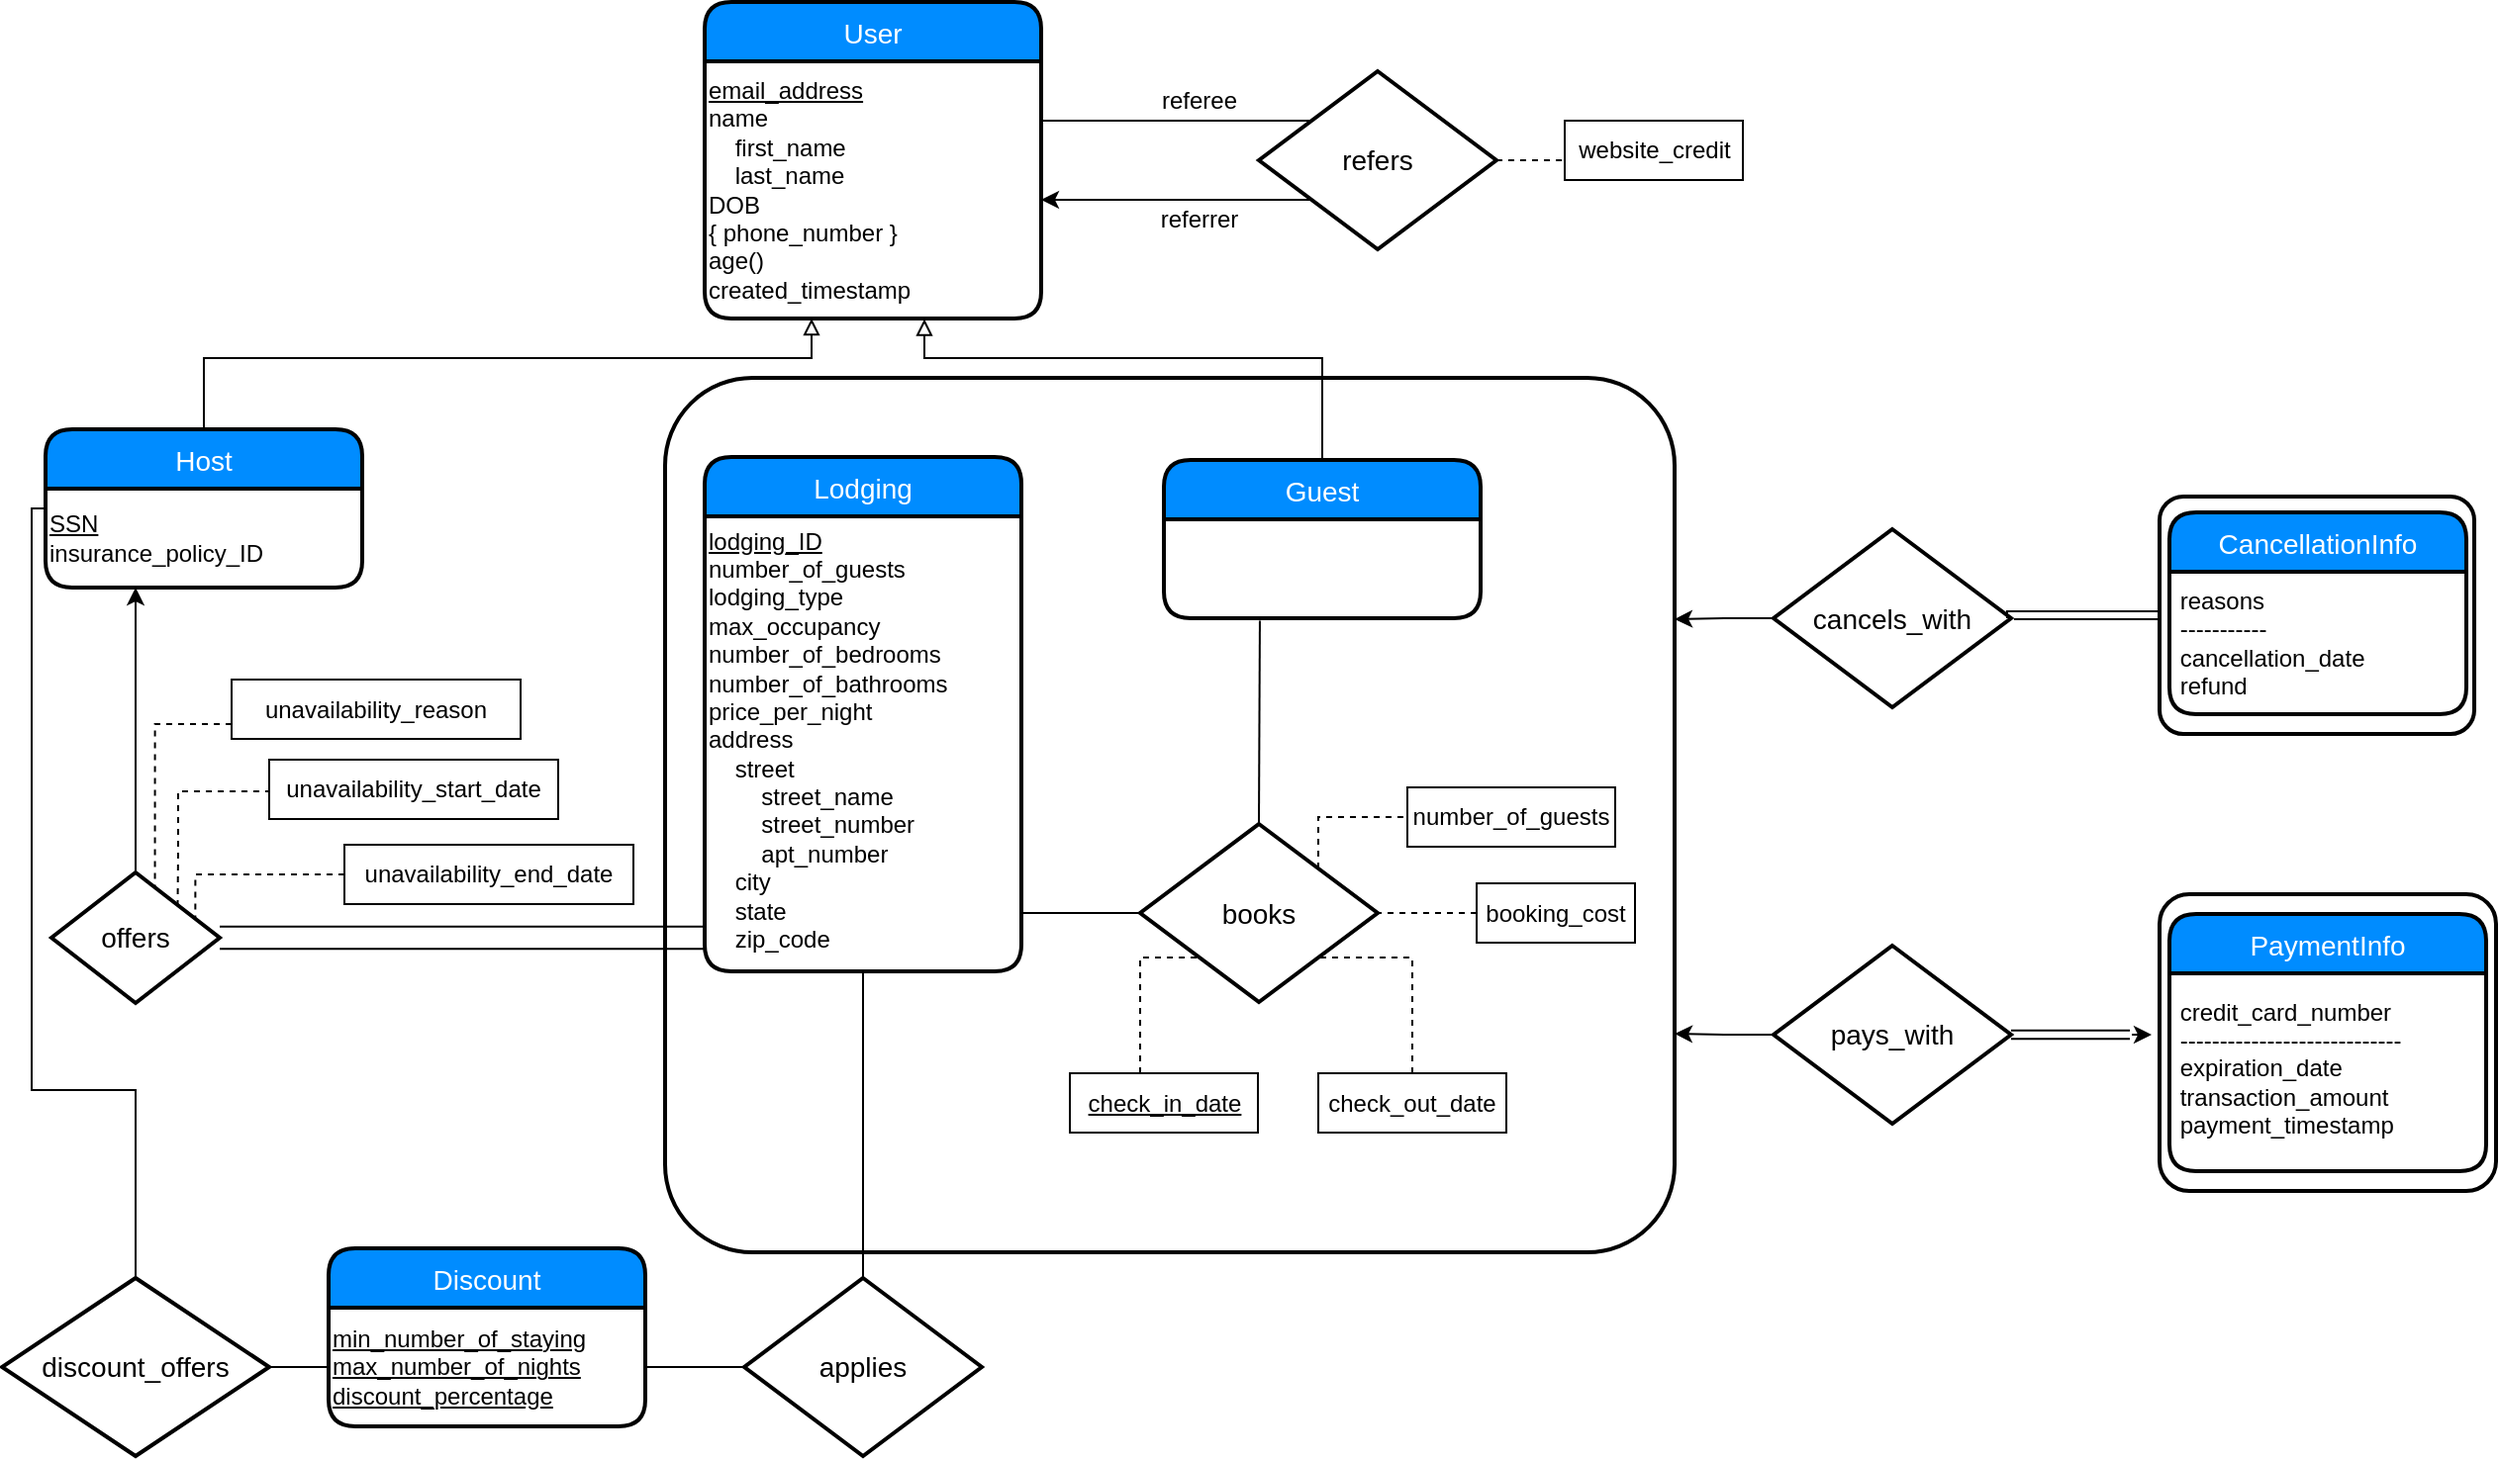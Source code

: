 <mxfile pages="1" version="11.2.8" type="device"><diagram id="JPOuRVR71jeaVw89HqZT" name="Page-1"><mxGraphModel dx="1656" dy="825" grid="1" gridSize="10" guides="1" tooltips="1" connect="1" arrows="1" fold="1" page="1" pageScale="1" pageWidth="850" pageHeight="1100" math="0" shadow="0"><root><mxCell id="0"/><mxCell id="1" parent="0"/><mxCell id="rwNLBFOW0vUBxR0WugQx-22" value="" style="strokeWidth=2;rounded=1;arcSize=10;whiteSpace=wrap;html=1;align=center;fontSize=14;" parent="1" vertex="1"><mxGeometry x="350" y="210" width="510" height="442" as="geometry"/></mxCell><mxCell id="rwNLBFOW0vUBxR0WugQx-1" value="User" style="swimlane;childLayout=stackLayout;horizontal=1;startSize=30;horizontalStack=0;fillColor=#008cff;fontColor=#FFFFFF;rounded=1;fontSize=14;fontStyle=0;strokeWidth=2;resizeParent=0;resizeLast=1;shadow=0;dashed=0;align=center;" parent="1" vertex="1"><mxGeometry x="370" y="20" width="170" height="160" as="geometry"/></mxCell><mxCell id="JcDfdtM9lfuZXss68K-x-2" value="&lt;u&gt;email_address&lt;/u&gt;&lt;br&gt;name&lt;br&gt;&amp;nbsp; &amp;nbsp; first_name&lt;br&gt;&amp;nbsp; &amp;nbsp; last_name&lt;br&gt;DOB&lt;br&gt;{ phone_number }&lt;br&gt;age()&lt;br&gt;created_timestamp" style="text;strokeColor=none;fillColor=none;html=1;whiteSpace=wrap;verticalAlign=middle;overflow=hidden;" parent="rwNLBFOW0vUBxR0WugQx-1" vertex="1"><mxGeometry y="30" width="170" height="130" as="geometry"/></mxCell><mxCell id="rwNLBFOW0vUBxR0WugQx-26" style="edgeStyle=orthogonalEdgeStyle;rounded=0;orthogonalLoop=1;jettySize=auto;html=1;endArrow=block;endFill=0;" parent="1" source="rwNLBFOW0vUBxR0WugQx-3" edge="1"><mxGeometry relative="1" as="geometry"><Array as="points"><mxPoint x="250" y="200"/><mxPoint x="424" y="200"/><mxPoint x="424" y="180"/></Array><mxPoint x="424" y="180" as="targetPoint"/></mxGeometry></mxCell><mxCell id="rwNLBFOW0vUBxR0WugQx-3" value="Host" style="swimlane;childLayout=stackLayout;horizontal=1;startSize=30;horizontalStack=0;fillColor=#008cff;fontColor=#FFFFFF;rounded=1;fontSize=14;fontStyle=0;strokeWidth=2;resizeParent=0;resizeLast=1;shadow=0;dashed=0;align=center;" parent="1" vertex="1"><mxGeometry x="37" y="236" width="160" height="80" as="geometry"/></mxCell><mxCell id="JcDfdtM9lfuZXss68K-x-4" value="&lt;div&gt;&lt;u&gt;SSN&lt;/u&gt;&lt;/div&gt;&lt;div&gt;insurance_policy_ID&lt;/div&gt;" style="text;strokeColor=none;fillColor=none;html=1;whiteSpace=wrap;verticalAlign=middle;overflow=hidden;" parent="rwNLBFOW0vUBxR0WugQx-3" vertex="1"><mxGeometry y="30" width="160" height="50" as="geometry"/></mxCell><mxCell id="rwNLBFOW0vUBxR0WugQx-25" style="edgeStyle=orthogonalEdgeStyle;rounded=0;orthogonalLoop=1;jettySize=auto;html=1;entryX=0.653;entryY=1.002;entryDx=0;entryDy=0;endArrow=block;endFill=0;entryPerimeter=0;" parent="1" source="rwNLBFOW0vUBxR0WugQx-4" target="JcDfdtM9lfuZXss68K-x-2" edge="1"><mxGeometry relative="1" as="geometry"><Array as="points"><mxPoint x="682" y="200"/><mxPoint x="481" y="200"/></Array></mxGeometry></mxCell><mxCell id="rwNLBFOW0vUBxR0WugQx-30" style="edgeStyle=orthogonalEdgeStyle;rounded=0;orthogonalLoop=1;jettySize=auto;html=1;exitX=0.303;exitY=1.024;exitDx=0;exitDy=0;entryX=0.5;entryY=0;entryDx=0;entryDy=0;endArrow=none;endFill=0;startArrow=none;startFill=0;exitPerimeter=0;" parent="1" source="0zxg8KfbJcsW5v7jGUJL-1" target="rwNLBFOW0vUBxR0WugQx-13" edge="1"><mxGeometry relative="1" as="geometry"><Array as="points"><mxPoint x="650" y="333"/></Array></mxGeometry></mxCell><mxCell id="rwNLBFOW0vUBxR0WugQx-4" value="Guest" style="swimlane;childLayout=stackLayout;horizontal=1;startSize=30;horizontalStack=0;fillColor=#008cff;fontColor=#FFFFFF;rounded=1;fontSize=14;fontStyle=0;strokeWidth=2;resizeParent=0;resizeLast=1;shadow=0;dashed=0;align=center;" parent="1" vertex="1"><mxGeometry x="602" y="251.5" width="160" height="80" as="geometry"/></mxCell><mxCell id="0zxg8KfbJcsW5v7jGUJL-1" value="&lt;div&gt;&lt;br&gt;&lt;/div&gt;" style="text;strokeColor=none;fillColor=none;html=1;whiteSpace=wrap;verticalAlign=middle;overflow=hidden;" vertex="1" parent="rwNLBFOW0vUBxR0WugQx-4"><mxGeometry y="30" width="160" height="50" as="geometry"/></mxCell><mxCell id="rwNLBFOW0vUBxR0WugQx-5" value="Discount" style="swimlane;childLayout=stackLayout;horizontal=1;startSize=30;horizontalStack=0;fillColor=#008cff;fontColor=#FFFFFF;rounded=1;fontSize=14;fontStyle=0;strokeWidth=2;resizeParent=0;resizeLast=1;shadow=0;dashed=0;align=center;" parent="1" vertex="1"><mxGeometry x="180" y="650" width="160" height="90" as="geometry"/></mxCell><mxCell id="JcDfdtM9lfuZXss68K-x-7" value="&lt;div&gt;&lt;u&gt;min_number_of_staying&lt;/u&gt;&lt;/div&gt;&lt;div&gt;&lt;u&gt;max_number_of_nights&lt;/u&gt;&lt;/div&gt;&lt;div&gt;&lt;u&gt;discount_percentage&lt;/u&gt;&lt;/div&gt;" style="text;strokeColor=none;fillColor=none;html=1;whiteSpace=wrap;verticalAlign=middle;overflow=hidden;" parent="rwNLBFOW0vUBxR0WugQx-5" vertex="1"><mxGeometry y="30" width="160" height="60" as="geometry"/></mxCell><mxCell id="rwNLBFOW0vUBxR0WugQx-6" value="Lodging" style="swimlane;childLayout=stackLayout;horizontal=1;startSize=30;horizontalStack=0;fillColor=#008cff;fontColor=#FFFFFF;rounded=1;fontSize=14;fontStyle=0;strokeWidth=2;resizeParent=0;resizeLast=1;shadow=0;dashed=0;align=center;" parent="1" vertex="1"><mxGeometry x="370" y="250" width="160" height="260" as="geometry"/></mxCell><mxCell id="rwNLBFOW0vUBxR0WugQx-10" value="" style="group" parent="1" vertex="1" connectable="0"><mxGeometry x="1105" y="270" width="159" height="160" as="geometry"/></mxCell><mxCell id="rwNLBFOW0vUBxR0WugQx-9" value="" style="strokeWidth=2;rounded=1;arcSize=10;whiteSpace=wrap;html=1;align=center;fontSize=14;" parent="rwNLBFOW0vUBxR0WugQx-10" vertex="1"><mxGeometry width="159" height="120" as="geometry"/></mxCell><mxCell id="rwNLBFOW0vUBxR0WugQx-8" value="CancellationInfo" style="swimlane;childLayout=stackLayout;horizontal=1;startSize=30;horizontalStack=0;fillColor=#008cff;fontColor=#FFFFFF;rounded=1;fontSize=14;fontStyle=0;strokeWidth=2;resizeParent=0;resizeLast=1;shadow=0;dashed=0;align=center;" parent="rwNLBFOW0vUBxR0WugQx-10" vertex="1"><mxGeometry x="5" y="8" width="150" height="102" as="geometry"/></mxCell><mxCell id="JcDfdtM9lfuZXss68K-x-8" value="&lt;div&gt;&lt;div&gt;&amp;nbsp;reasons&lt;/div&gt;&lt;div&gt;&amp;nbsp;-----------&lt;/div&gt;&lt;div&gt;&amp;nbsp;cancellation_date&lt;/div&gt;&lt;div&gt;&amp;nbsp;refund&lt;/div&gt;&lt;/div&gt;" style="text;strokeColor=none;fillColor=none;html=1;whiteSpace=wrap;verticalAlign=middle;overflow=hidden;" parent="rwNLBFOW0vUBxR0WugQx-8" vertex="1"><mxGeometry y="30" width="150" height="72" as="geometry"/></mxCell><mxCell id="rwNLBFOW0vUBxR0WugQx-31" style="edgeStyle=orthogonalEdgeStyle;rounded=0;orthogonalLoop=1;jettySize=auto;html=1;entryX=1;entryY=0.5;entryDx=0;entryDy=0;startArrow=none;startFill=0;endArrow=none;endFill=0;" parent="1" source="rwNLBFOW0vUBxR0WugQx-11" target="rwNLBFOW0vUBxR0WugQx-1" edge="1"><mxGeometry relative="1" as="geometry"><Array as="points"><mxPoint x="540" y="80"/></Array></mxGeometry></mxCell><mxCell id="rwNLBFOW0vUBxR0WugQx-32" style="edgeStyle=orthogonalEdgeStyle;rounded=0;orthogonalLoop=1;jettySize=auto;html=1;startArrow=none;startFill=0;endArrow=classic;endFill=1;" parent="1" source="rwNLBFOW0vUBxR0WugQx-11" target="JcDfdtM9lfuZXss68K-x-2" edge="1"><mxGeometry relative="1" as="geometry"><mxPoint x="544" y="124" as="targetPoint"/><Array as="points"><mxPoint x="580" y="120"/><mxPoint x="580" y="120"/></Array></mxGeometry></mxCell><mxCell id="rwNLBFOW0vUBxR0WugQx-62" style="edgeStyle=orthogonalEdgeStyle;rounded=0;orthogonalLoop=1;jettySize=auto;html=1;exitX=1;exitY=0.5;exitDx=0;exitDy=0;entryX=0;entryY=0.5;entryDx=0;entryDy=0;dashed=1;startArrow=none;startFill=0;endArrow=none;endFill=0;" parent="1" source="rwNLBFOW0vUBxR0WugQx-11" target="vVMnb6TXaE5hyejtmgqm-1" edge="1"><mxGeometry relative="1" as="geometry"><mxPoint x="825" y="90" as="targetPoint"/></mxGeometry></mxCell><mxCell id="rwNLBFOW0vUBxR0WugQx-11" value="refers" style="shape=rhombus;strokeWidth=2;fontSize=17;perimeter=rhombusPerimeter;whiteSpace=wrap;html=1;align=center;fontSize=14;" parent="1" vertex="1"><mxGeometry x="650" y="55" width="120" height="90" as="geometry"/></mxCell><mxCell id="rwNLBFOW0vUBxR0WugQx-29" value="" style="edgeStyle=orthogonalEdgeStyle;rounded=0;orthogonalLoop=1;jettySize=auto;html=1;endArrow=none;endFill=0;startArrow=none;startFill=0;" parent="1" source="rwNLBFOW0vUBxR0WugQx-13" target="rwNLBFOW0vUBxR0WugQx-6" edge="1"><mxGeometry relative="1" as="geometry"><Array as="points"><mxPoint x="550" y="480"/><mxPoint x="550" y="480"/></Array></mxGeometry></mxCell><mxCell id="rwNLBFOW0vUBxR0WugQx-60" style="edgeStyle=orthogonalEdgeStyle;rounded=0;orthogonalLoop=1;jettySize=auto;html=1;exitX=1;exitY=0;exitDx=0;exitDy=0;entryX=0;entryY=0.5;entryDx=0;entryDy=0;startArrow=none;startFill=0;endArrow=none;endFill=0;dashed=1;" parent="1" source="rwNLBFOW0vUBxR0WugQx-13" target="pua7IHs_r7rABxm0_p2U-1" edge="1"><mxGeometry relative="1" as="geometry"><Array as="points"><mxPoint x="680" y="432"/></Array><mxPoint x="733" y="448" as="targetPoint"/></mxGeometry></mxCell><mxCell id="rwNLBFOW0vUBxR0WugQx-13" value="books" style="shape=rhombus;strokeWidth=2;fontSize=17;perimeter=rhombusPerimeter;whiteSpace=wrap;html=1;align=center;fontSize=14;" parent="1" vertex="1"><mxGeometry x="590" y="435.5" width="120" height="90" as="geometry"/></mxCell><mxCell id="rwNLBFOW0vUBxR0WugQx-33" style="edgeStyle=orthogonalEdgeStyle;rounded=0;orthogonalLoop=1;jettySize=auto;html=1;entryX=0.5;entryY=1;entryDx=0;entryDy=0;startArrow=none;startFill=0;endArrow=none;endFill=0;" parent="1" source="rwNLBFOW0vUBxR0WugQx-14" target="rwNLBFOW0vUBxR0WugQx-6" edge="1"><mxGeometry relative="1" as="geometry"/></mxCell><mxCell id="rwNLBFOW0vUBxR0WugQx-34" style="edgeStyle=orthogonalEdgeStyle;rounded=0;orthogonalLoop=1;jettySize=auto;html=1;entryX=1;entryY=0.5;entryDx=0;entryDy=0;startArrow=none;startFill=0;endArrow=none;endFill=0;" parent="1" source="rwNLBFOW0vUBxR0WugQx-14" target="JcDfdtM9lfuZXss68K-x-7" edge="1"><mxGeometry relative="1" as="geometry"/></mxCell><mxCell id="rwNLBFOW0vUBxR0WugQx-14" value="applies" style="shape=rhombus;strokeWidth=2;fontSize=17;perimeter=rhombusPerimeter;whiteSpace=wrap;html=1;align=center;fontSize=14;" parent="1" vertex="1"><mxGeometry x="390" y="665" width="120" height="90" as="geometry"/></mxCell><mxCell id="rwNLBFOW0vUBxR0WugQx-36" value="" style="edgeStyle=orthogonalEdgeStyle;rounded=0;orthogonalLoop=1;jettySize=auto;html=1;startArrow=none;startFill=0;endArrow=none;endFill=0;entryX=0;entryY=0.5;entryDx=0;entryDy=0;" parent="1" source="rwNLBFOW0vUBxR0WugQx-15" target="JcDfdtM9lfuZXss68K-x-7" edge="1"><mxGeometry relative="1" as="geometry"/></mxCell><mxCell id="rwNLBFOW0vUBxR0WugQx-15" value="discount_offers" style="shape=rhombus;strokeWidth=2;fontSize=17;perimeter=rhombusPerimeter;whiteSpace=wrap;html=1;align=center;fontSize=14;" parent="1" vertex="1"><mxGeometry x="15" y="665" width="135" height="90" as="geometry"/></mxCell><mxCell id="7Gd42xbKHNUAXxvSG6nz-2" style="edgeStyle=orthogonalEdgeStyle;rounded=0;orthogonalLoop=1;jettySize=auto;html=1;exitX=0;exitY=0.5;exitDx=0;exitDy=0;entryX=1;entryY=0.75;entryDx=0;entryDy=0;" parent="1" source="rwNLBFOW0vUBxR0WugQx-16" target="rwNLBFOW0vUBxR0WugQx-22" edge="1"><mxGeometry relative="1" as="geometry"/></mxCell><mxCell id="7Gd42xbKHNUAXxvSG6nz-7" style="edgeStyle=orthogonalEdgeStyle;shape=link;rounded=0;orthogonalLoop=1;jettySize=auto;html=1;exitX=1;exitY=0.5;exitDx=0;exitDy=0;width=4.286;" parent="1" source="rwNLBFOW0vUBxR0WugQx-16" edge="1"><mxGeometry relative="1" as="geometry"><mxPoint x="1090" y="542" as="targetPoint"/><Array as="points"><mxPoint x="1060" y="542"/><mxPoint x="1060" y="542"/></Array></mxGeometry></mxCell><mxCell id="rwNLBFOW0vUBxR0WugQx-16" value="pays_with" style="shape=rhombus;strokeWidth=2;fontSize=17;perimeter=rhombusPerimeter;whiteSpace=wrap;html=1;align=center;fontSize=14;" parent="1" vertex="1"><mxGeometry x="910" y="497" width="120" height="90" as="geometry"/></mxCell><mxCell id="7Gd42xbKHNUAXxvSG6nz-3" style="edgeStyle=orthogonalEdgeStyle;rounded=0;orthogonalLoop=1;jettySize=auto;html=1;exitX=0;exitY=0.5;exitDx=0;exitDy=0;entryX=1;entryY=0.276;entryDx=0;entryDy=0;entryPerimeter=0;" parent="1" source="rwNLBFOW0vUBxR0WugQx-17" target="rwNLBFOW0vUBxR0WugQx-22" edge="1"><mxGeometry relative="1" as="geometry"/></mxCell><mxCell id="rwNLBFOW0vUBxR0WugQx-17" value="cancels_with" style="shape=rhombus;strokeWidth=2;fontSize=17;perimeter=rhombusPerimeter;whiteSpace=wrap;html=1;align=center;fontSize=14;" parent="1" vertex="1"><mxGeometry x="910" y="286.5" width="120" height="90" as="geometry"/></mxCell><mxCell id="rwNLBFOW0vUBxR0WugQx-27" style="edgeStyle=orthogonalEdgeStyle;rounded=0;orthogonalLoop=1;jettySize=auto;html=1;exitX=0.5;exitY=0;exitDx=0;exitDy=0;" parent="1" source="rwNLBFOW0vUBxR0WugQx-18" edge="1"><mxGeometry relative="1" as="geometry"><Array as="points"><mxPoint x="83" y="316"/></Array><mxPoint x="83" y="316" as="targetPoint"/></mxGeometry></mxCell><mxCell id="rwNLBFOW0vUBxR0WugQx-28" style="edgeStyle=orthogonalEdgeStyle;rounded=0;orthogonalLoop=1;jettySize=auto;html=1;endArrow=none;endFill=0;shape=link;width=11.176;" parent="1" source="rwNLBFOW0vUBxR0WugQx-18" edge="1" target="JcDfdtM9lfuZXss68K-x-6"><mxGeometry relative="1" as="geometry"><mxPoint x="370" y="480" as="targetPoint"/><Array as="points"><mxPoint x="310" y="493"/><mxPoint x="310" y="493"/></Array></mxGeometry></mxCell><mxCell id="rwNLBFOW0vUBxR0WugQx-18" value="offers" style="shape=rhombus;strokeWidth=2;fontSize=17;perimeter=rhombusPerimeter;whiteSpace=wrap;html=1;align=center;fontSize=14;" parent="1" vertex="1"><mxGeometry x="40" y="460" width="85" height="66" as="geometry"/></mxCell><mxCell id="rwNLBFOW0vUBxR0WugQx-21" value="" style="group" parent="1" vertex="1" connectable="0"><mxGeometry x="1105" y="481" width="170" height="170" as="geometry"/></mxCell><mxCell id="rwNLBFOW0vUBxR0WugQx-19" value="" style="strokeWidth=2;rounded=1;arcSize=10;whiteSpace=wrap;html=1;align=center;fontSize=14;" parent="rwNLBFOW0vUBxR0WugQx-21" vertex="1"><mxGeometry y="-10" width="170" height="150" as="geometry"/></mxCell><mxCell id="rwNLBFOW0vUBxR0WugQx-7" value="PaymentInfo" style="swimlane;childLayout=stackLayout;horizontal=1;startSize=30;horizontalStack=0;fillColor=#008cff;fontColor=#FFFFFF;rounded=1;fontSize=14;fontStyle=0;strokeWidth=2;resizeParent=0;resizeLast=1;shadow=0;dashed=0;align=center;" parent="rwNLBFOW0vUBxR0WugQx-21" vertex="1"><mxGeometry x="5" width="160" height="130" as="geometry"/></mxCell><mxCell id="JcDfdtM9lfuZXss68K-x-9" value="&lt;div&gt;&amp;nbsp;credit_card_number&lt;/div&gt;&lt;div&gt;&amp;nbsp;----------------------------&lt;/div&gt;&lt;div&gt;&amp;nbsp;expiration_date&lt;/div&gt;&lt;div&gt;&amp;nbsp;transaction_amount&lt;/div&gt;&lt;div&gt;&amp;nbsp;payment_timestamp&lt;/div&gt;" style="text;strokeColor=none;fillColor=none;html=1;whiteSpace=wrap;verticalAlign=middle;overflow=hidden;" parent="rwNLBFOW0vUBxR0WugQx-21" vertex="1"><mxGeometry x="5" y="34.552" width="135" height="86.269" as="geometry"/></mxCell><mxCell id="rwNLBFOW0vUBxR0WugQx-42" value="referee" style="text;html=1;strokeColor=none;fillColor=none;align=center;verticalAlign=middle;whiteSpace=wrap;rounded=0;" parent="1" vertex="1"><mxGeometry x="600" y="60" width="40" height="20" as="geometry"/></mxCell><mxCell id="rwNLBFOW0vUBxR0WugQx-46" value="referrer" style="text;html=1;strokeColor=none;fillColor=none;align=center;verticalAlign=middle;whiteSpace=wrap;rounded=0;" parent="1" vertex="1"><mxGeometry x="590" y="120" width="60" height="20" as="geometry"/></mxCell><mxCell id="rwNLBFOW0vUBxR0WugQx-55" style="edgeStyle=orthogonalEdgeStyle;rounded=0;orthogonalLoop=1;jettySize=auto;html=1;exitX=0.5;exitY=0;exitDx=0;exitDy=0;entryX=0;entryY=1;entryDx=0;entryDy=0;startArrow=none;startFill=0;endArrow=none;endFill=0;dashed=1;" parent="1" source="pua7IHs_r7rABxm0_p2U-5" target="rwNLBFOW0vUBxR0WugQx-13" edge="1"><mxGeometry relative="1" as="geometry"><mxPoint x="670" y="580" as="sourcePoint"/><Array as="points"><mxPoint x="590" y="561"/><mxPoint x="590" y="503"/></Array></mxGeometry></mxCell><mxCell id="rwNLBFOW0vUBxR0WugQx-57" style="edgeStyle=orthogonalEdgeStyle;rounded=0;orthogonalLoop=1;jettySize=auto;html=1;exitX=0;exitY=0.5;exitDx=0;exitDy=0;entryX=1;entryY=0.5;entryDx=0;entryDy=0;startArrow=none;startFill=0;endArrow=none;endFill=0;dashed=1;" parent="1" source="pua7IHs_r7rABxm0_p2U-2" target="rwNLBFOW0vUBxR0WugQx-13" edge="1"><mxGeometry relative="1" as="geometry"><mxPoint x="750" y="501" as="sourcePoint"/></mxGeometry></mxCell><mxCell id="pua7IHs_r7rABxm0_p2U-1" value="number_of_guests" style="rounded=0;whiteSpace=wrap;html=1;" parent="1" vertex="1"><mxGeometry x="725" y="417" width="105" height="30" as="geometry"/></mxCell><mxCell id="pua7IHs_r7rABxm0_p2U-2" value="booking_cost" style="rounded=0;whiteSpace=wrap;html=1;" parent="1" vertex="1"><mxGeometry x="760" y="465.5" width="80" height="30" as="geometry"/></mxCell><mxCell id="BcCWlryltedXwHGqO8hH-1" style="edgeStyle=orthogonalEdgeStyle;rounded=0;orthogonalLoop=1;jettySize=auto;html=1;exitX=0.5;exitY=0;exitDx=0;exitDy=0;entryX=1;entryY=1;entryDx=0;entryDy=0;endArrow=none;endFill=0;dashed=1;" parent="1" source="pua7IHs_r7rABxm0_p2U-3" target="rwNLBFOW0vUBxR0WugQx-13" edge="1"><mxGeometry relative="1" as="geometry"><Array as="points"><mxPoint x="728" y="503"/></Array></mxGeometry></mxCell><mxCell id="pua7IHs_r7rABxm0_p2U-3" value="check_out_date" style="rounded=0;whiteSpace=wrap;html=1;" parent="1" vertex="1"><mxGeometry x="680" y="561.5" width="95" height="30" as="geometry"/></mxCell><mxCell id="pua7IHs_r7rABxm0_p2U-5" value="&lt;u&gt;check_in_date&lt;/u&gt;" style="rounded=0;whiteSpace=wrap;html=1;" parent="1" vertex="1"><mxGeometry x="554.5" y="561.5" width="95" height="30" as="geometry"/></mxCell><mxCell id="vVMnb6TXaE5hyejtmgqm-1" value="website_credit" style="rounded=0;whiteSpace=wrap;html=1;" parent="1" vertex="1"><mxGeometry x="804.5" y="80" width="90" height="30" as="geometry"/></mxCell><mxCell id="JcDfdtM9lfuZXss68K-x-6" value="&lt;u&gt;lodging_ID&lt;/u&gt;&lt;br&gt;number_of_guests&lt;br&gt;lodging_type&lt;br&gt;max_occupancy&lt;br&gt;number_of_bedrooms&lt;br&gt;number_of_bathrooms&lt;br&gt;price_per_night&lt;br&gt;address&lt;br&gt;&amp;nbsp; &amp;nbsp; street&lt;br&gt;&amp;nbsp; &amp;nbsp; &amp;nbsp; &amp;nbsp; street_name&lt;br&gt;&amp;nbsp; &amp;nbsp; &amp;nbsp; &amp;nbsp; street_number&lt;br&gt;&amp;nbsp; &amp;nbsp; &amp;nbsp; &amp;nbsp; apt_number&lt;br&gt;&amp;nbsp; &amp;nbsp; city&lt;br&gt;&amp;nbsp; &amp;nbsp; state&lt;br&gt;&amp;nbsp; &amp;nbsp; zip_code" style="text;strokeColor=none;fillColor=none;html=1;whiteSpace=wrap;verticalAlign=middle;overflow=hidden;" parent="1" vertex="1"><mxGeometry x="370" y="280" width="160" height="225" as="geometry"/></mxCell><mxCell id="JcDfdtM9lfuZXss68K-x-14" value="" style="edgeStyle=orthogonalEdgeStyle;rounded=0;orthogonalLoop=1;jettySize=auto;html=1;startArrow=none;startFill=0;endArrow=none;endFill=0;entryX=0;entryY=0.5;entryDx=0;entryDy=0;exitX=0.5;exitY=0;exitDx=0;exitDy=0;" parent="1" source="rwNLBFOW0vUBxR0WugQx-15" target="rwNLBFOW0vUBxR0WugQx-3" edge="1"><mxGeometry relative="1" as="geometry"><mxPoint x="70" y="640" as="sourcePoint"/><mxPoint x="179.818" y="720.273" as="targetPoint"/><Array as="points"><mxPoint x="83" y="570"/><mxPoint x="30" y="570"/><mxPoint x="30" y="276"/></Array></mxGeometry></mxCell><mxCell id="JcDfdtM9lfuZXss68K-x-23" style="edgeStyle=orthogonalEdgeStyle;rounded=0;orthogonalLoop=1;jettySize=auto;html=1;exitX=1;exitY=0.5;exitDx=0;exitDy=0;endArrow=none;endFill=0;startArrow=none;startFill=0;entryX=0;entryY=0.5;entryDx=0;entryDy=0;shape=link;" parent="1" source="rwNLBFOW0vUBxR0WugQx-17" target="rwNLBFOW0vUBxR0WugQx-9" edge="1"><mxGeometry relative="1" as="geometry"><mxPoint x="1029.541" y="353.203" as="sourcePoint"/><mxPoint x="1116" y="341" as="targetPoint"/><Array as="points"><mxPoint x="1030" y="330"/></Array></mxGeometry></mxCell><mxCell id="7Gd42xbKHNUAXxvSG6nz-8" value="" style="endArrow=classic;html=1;" parent="1" edge="1"><mxGeometry width="50" height="50" relative="1" as="geometry"><mxPoint x="1091" y="542" as="sourcePoint"/><mxPoint x="1101" y="542" as="targetPoint"/></mxGeometry></mxCell><mxCell id="0zxg8KfbJcsW5v7jGUJL-37" value="unavailability_reason" style="rounded=0;whiteSpace=wrap;html=1;" vertex="1" parent="1"><mxGeometry x="131" y="362.5" width="146" height="30" as="geometry"/></mxCell><mxCell id="0zxg8KfbJcsW5v7jGUJL-38" value="unavailability_start_date" style="rounded=0;whiteSpace=wrap;html=1;" vertex="1" parent="1"><mxGeometry x="150" y="403" width="146" height="30" as="geometry"/></mxCell><mxCell id="0zxg8KfbJcsW5v7jGUJL-39" value="unavailability_end_date" style="rounded=0;whiteSpace=wrap;html=1;" vertex="1" parent="1"><mxGeometry x="188" y="446" width="146" height="30" as="geometry"/></mxCell><mxCell id="0zxg8KfbJcsW5v7jGUJL-40" style="edgeStyle=orthogonalEdgeStyle;rounded=0;orthogonalLoop=1;jettySize=auto;html=1;exitX=0;exitY=0.5;exitDx=0;exitDy=0;entryX=0.855;entryY=0.357;entryDx=0;entryDy=0;startArrow=none;startFill=0;endArrow=none;endFill=0;dashed=1;entryPerimeter=0;" edge="1" parent="1" source="0zxg8KfbJcsW5v7jGUJL-39" target="rwNLBFOW0vUBxR0WugQx-18"><mxGeometry relative="1" as="geometry"><mxPoint x="149.941" y="462.176" as="sourcePoint"/><mxPoint x="100.529" y="462.176" as="targetPoint"/><Array as="points"><mxPoint x="113" y="461"/></Array></mxGeometry></mxCell><mxCell id="0zxg8KfbJcsW5v7jGUJL-43" style="edgeStyle=orthogonalEdgeStyle;rounded=0;orthogonalLoop=1;jettySize=auto;html=1;exitX=0;exitY=0.5;exitDx=0;exitDy=0;entryX=1;entryY=0;entryDx=0;entryDy=0;startArrow=none;startFill=0;endArrow=none;endFill=0;dashed=1;" edge="1" parent="1" source="0zxg8KfbJcsW5v7jGUJL-38" target="rwNLBFOW0vUBxR0WugQx-18"><mxGeometry relative="1" as="geometry"><mxPoint x="197.529" y="470.882" as="sourcePoint"/><mxPoint x="114" y="486.176" as="targetPoint"/><Array as="points"><mxPoint x="150" y="419"/><mxPoint x="104" y="419"/><mxPoint x="104" y="450"/></Array></mxGeometry></mxCell><mxCell id="0zxg8KfbJcsW5v7jGUJL-44" style="edgeStyle=orthogonalEdgeStyle;rounded=0;orthogonalLoop=1;jettySize=auto;html=1;exitX=0;exitY=0.75;exitDx=0;exitDy=0;entryX=0.615;entryY=0.12;entryDx=0;entryDy=0;startArrow=none;startFill=0;endArrow=none;endFill=0;dashed=1;entryPerimeter=0;" edge="1" parent="1" source="0zxg8KfbJcsW5v7jGUJL-37" target="rwNLBFOW0vUBxR0WugQx-18"><mxGeometry relative="1" as="geometry"><mxPoint x="207.529" y="480.882" as="sourcePoint"/><mxPoint x="124" y="496.176" as="targetPoint"/><Array as="points"><mxPoint x="92" y="385"/></Array></mxGeometry></mxCell></root></mxGraphModel></diagram></mxfile>